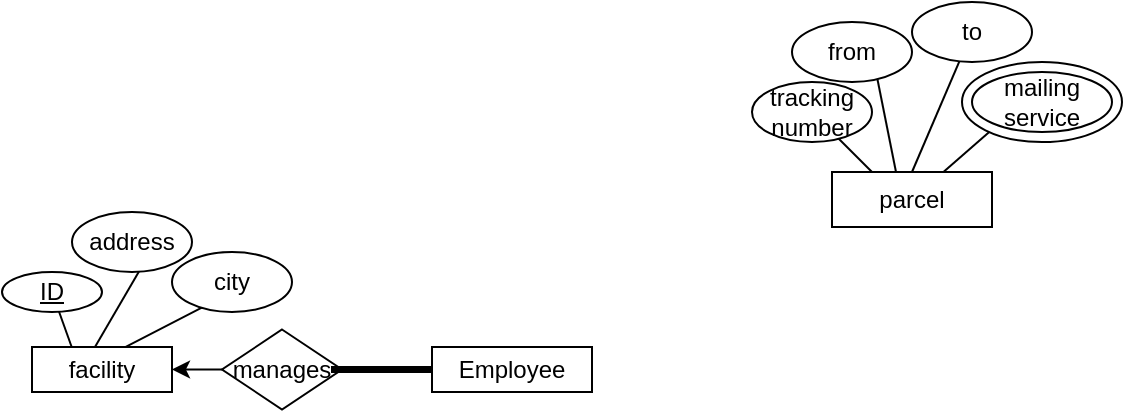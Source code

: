 <mxfile version="22.1.21" type="github">
  <diagram id="R2lEEEUBdFMjLlhIrx00" name="Page-1">
    <mxGraphModel dx="664" dy="1923" grid="1" gridSize="10" guides="1" tooltips="1" connect="1" arrows="1" fold="1" page="1" pageScale="1" pageWidth="850" pageHeight="1100" math="0" shadow="0" extFonts="Permanent Marker^https://fonts.googleapis.com/css?family=Permanent+Marker">
      <root>
        <mxCell id="0" />
        <mxCell id="1" parent="0" />
        <mxCell id="YEW_lpGFMfUZtuyLqXXi-4" style="rounded=0;orthogonalLoop=1;jettySize=auto;html=1;elbow=vertical;exitX=0.286;exitY=0.022;exitDx=0;exitDy=0;exitPerimeter=0;" parent="1" source="YEW_lpGFMfUZtuyLqXXi-46" edge="1">
          <mxGeometry relative="1" as="geometry">
            <mxPoint x="30" y="-790" as="targetPoint" />
            <mxPoint x="73" y="-762" as="sourcePoint" />
          </mxGeometry>
        </mxCell>
        <mxCell id="YEW_lpGFMfUZtuyLqXXi-7" style="edgeStyle=none;rounded=0;orthogonalLoop=1;jettySize=auto;html=1;exitX=0.75;exitY=0;exitDx=0;exitDy=0;" parent="1" edge="1">
          <mxGeometry relative="1" as="geometry">
            <mxPoint x="290" y="-870" as="sourcePoint" />
            <mxPoint x="290" y="-870" as="targetPoint" />
          </mxGeometry>
        </mxCell>
        <mxCell id="YEW_lpGFMfUZtuyLqXXi-17" style="edgeStyle=none;rounded=0;orthogonalLoop=1;jettySize=auto;html=1;exitX=0.429;exitY=0.111;exitDx=0;exitDy=0;exitPerimeter=0;" parent="1" source="YEW_lpGFMfUZtuyLqXXi-46" edge="1">
          <mxGeometry relative="1" as="geometry">
            <mxPoint x="85" y="-820" as="targetPoint" />
            <mxPoint x="90" y="-762.5" as="sourcePoint" />
          </mxGeometry>
        </mxCell>
        <mxCell id="YEW_lpGFMfUZtuyLqXXi-18" style="edgeStyle=none;rounded=0;orthogonalLoop=1;jettySize=auto;html=1;exitX=0.635;exitY=0.051;exitDx=0;exitDy=0;exitPerimeter=0;" parent="1" source="YEW_lpGFMfUZtuyLqXXi-46" edge="1">
          <mxGeometry relative="1" as="geometry">
            <mxPoint x="120" y="-790" as="targetPoint" />
            <mxPoint x="107.5" y="-762.5" as="sourcePoint" />
          </mxGeometry>
        </mxCell>
        <mxCell id="YEW_lpGFMfUZtuyLqXXi-9" style="edgeStyle=none;rounded=0;orthogonalLoop=1;jettySize=auto;html=1;exitX=0.5;exitY=0;exitDx=0;exitDy=0;" parent="1" edge="1">
          <mxGeometry relative="1" as="geometry">
            <mxPoint x="260" y="-870" as="sourcePoint" />
            <mxPoint x="260" y="-870" as="targetPoint" />
          </mxGeometry>
        </mxCell>
        <mxCell id="YEW_lpGFMfUZtuyLqXXi-10" value="&lt;u&gt;ID&lt;/u&gt;" style="ellipse;whiteSpace=wrap;html=1;" parent="1" vertex="1">
          <mxGeometry x="5" y="-800" width="50" height="20" as="geometry" />
        </mxCell>
        <mxCell id="YEW_lpGFMfUZtuyLqXXi-15" style="edgeStyle=none;rounded=0;orthogonalLoop=1;jettySize=auto;html=1;entryX=1;entryY=0.5;entryDx=0;entryDy=0;" parent="1" source="YEW_lpGFMfUZtuyLqXXi-10" target="YEW_lpGFMfUZtuyLqXXi-10" edge="1">
          <mxGeometry relative="1" as="geometry" />
        </mxCell>
        <mxCell id="YEW_lpGFMfUZtuyLqXXi-19" value="city" style="ellipse;whiteSpace=wrap;html=1;" parent="1" vertex="1">
          <mxGeometry x="90" y="-810" width="60" height="30" as="geometry" />
        </mxCell>
        <mxCell id="YEW_lpGFMfUZtuyLqXXi-20" value="address" style="ellipse;whiteSpace=wrap;html=1;" parent="1" vertex="1">
          <mxGeometry x="40" y="-830" width="60" height="30" as="geometry" />
        </mxCell>
        <mxCell id="YEW_lpGFMfUZtuyLqXXi-30" style="edgeStyle=none;rounded=0;orthogonalLoop=1;jettySize=auto;html=1;exitX=0.5;exitY=0;exitDx=0;exitDy=0;" parent="1" source="YEW_lpGFMfUZtuyLqXXi-25" target="YEW_lpGFMfUZtuyLqXXi-25" edge="1">
          <mxGeometry relative="1" as="geometry" />
        </mxCell>
        <mxCell id="YEW_lpGFMfUZtuyLqXXi-31" value="Employee" style="whiteSpace=wrap;html=1;" parent="1" vertex="1">
          <mxGeometry x="220" y="-762.5" width="80" height="22.5" as="geometry" />
        </mxCell>
        <mxCell id="YEW_lpGFMfUZtuyLqXXi-45" style="edgeStyle=none;rounded=0;orthogonalLoop=1;jettySize=auto;html=1;exitX=0;exitY=0.5;exitDx=0;exitDy=0;entryX=1;entryY=0.5;entryDx=0;entryDy=0;" parent="1" source="YEW_lpGFMfUZtuyLqXXi-23" target="YEW_lpGFMfUZtuyLqXXi-46" edge="1">
          <mxGeometry relative="1" as="geometry">
            <mxPoint x="140" y="-751" as="targetPoint" />
          </mxGeometry>
        </mxCell>
        <mxCell id="YEW_lpGFMfUZtuyLqXXi-23" value="manages" style="rhombus;whiteSpace=wrap;html=1;" parent="1" vertex="1">
          <mxGeometry x="115" y="-771.25" width="60" height="40" as="geometry" />
        </mxCell>
        <mxCell id="YEW_lpGFMfUZtuyLqXXi-46" value="facility" style="whiteSpace=wrap;html=1;" parent="1" vertex="1">
          <mxGeometry x="20" y="-762.5" width="70" height="22.5" as="geometry" />
        </mxCell>
        <mxCell id="YEW_lpGFMfUZtuyLqXXi-50" style="edgeStyle=none;rounded=0;orthogonalLoop=1;jettySize=auto;html=1;" parent="1" source="YEW_lpGFMfUZtuyLqXXi-47" edge="1">
          <mxGeometry relative="1" as="geometry">
            <mxPoint x="510" y="-880" as="targetPoint" />
          </mxGeometry>
        </mxCell>
        <mxCell id="FE9auvhifzYaeZrekB-4-1" style="edgeStyle=none;rounded=0;orthogonalLoop=1;jettySize=auto;html=1;exitX=0.25;exitY=0;exitDx=0;exitDy=0;" edge="1" parent="1" source="YEW_lpGFMfUZtuyLqXXi-47">
          <mxGeometry relative="1" as="geometry">
            <mxPoint x="410" y="-880" as="targetPoint" />
          </mxGeometry>
        </mxCell>
        <mxCell id="FE9auvhifzYaeZrekB-4-6" style="edgeStyle=none;rounded=0;orthogonalLoop=1;jettySize=auto;html=1;exitX=0.4;exitY=0;exitDx=0;exitDy=0;exitPerimeter=0;" edge="1" parent="1" source="YEW_lpGFMfUZtuyLqXXi-47">
          <mxGeometry relative="1" as="geometry">
            <mxPoint x="440" y="-910" as="targetPoint" />
            <mxPoint x="450" y="-860" as="sourcePoint" />
          </mxGeometry>
        </mxCell>
        <mxCell id="FE9auvhifzYaeZrekB-4-7" style="edgeStyle=none;rounded=0;orthogonalLoop=1;jettySize=auto;html=1;exitX=0.5;exitY=0;exitDx=0;exitDy=0;" edge="1" parent="1" source="YEW_lpGFMfUZtuyLqXXi-47">
          <mxGeometry relative="1" as="geometry">
            <mxPoint x="490" y="-920" as="targetPoint" />
          </mxGeometry>
        </mxCell>
        <mxCell id="YEW_lpGFMfUZtuyLqXXi-47" value="parcel" style="whiteSpace=wrap;html=1;" parent="1" vertex="1">
          <mxGeometry x="420" y="-850" width="80" height="27.5" as="geometry" />
        </mxCell>
        <mxCell id="YEW_lpGFMfUZtuyLqXXi-52" value="" style="ellipse;whiteSpace=wrap;html=1;" parent="1" vertex="1">
          <mxGeometry x="485" y="-905" width="80" height="40" as="geometry" />
        </mxCell>
        <mxCell id="YEW_lpGFMfUZtuyLqXXi-53" value="mailing service" style="ellipse;whiteSpace=wrap;html=1;" parent="1" vertex="1">
          <mxGeometry x="490" y="-900" width="70" height="30" as="geometry" />
        </mxCell>
        <mxCell id="FE9auvhifzYaeZrekB-4-3" value="to" style="ellipse;whiteSpace=wrap;html=1;" vertex="1" parent="1">
          <mxGeometry x="460" y="-935" width="60" height="30" as="geometry" />
        </mxCell>
        <mxCell id="FE9auvhifzYaeZrekB-4-4" value="from" style="ellipse;whiteSpace=wrap;html=1;" vertex="1" parent="1">
          <mxGeometry x="400" y="-925" width="60" height="30" as="geometry" />
        </mxCell>
        <mxCell id="FE9auvhifzYaeZrekB-4-5" value="tracking number" style="ellipse;whiteSpace=wrap;html=1;" vertex="1" parent="1">
          <mxGeometry x="380" y="-895" width="60" height="30" as="geometry" />
        </mxCell>
        <mxCell id="YEW_lpGFMfUZtuyLqXXi-25" value="" style="whiteSpace=fill;html=1;fillColor=#000000;strokeColor=#000000;" parent="1" vertex="1">
          <mxGeometry x="170" y="-752.5" width="50" height="2.5" as="geometry" />
        </mxCell>
      </root>
    </mxGraphModel>
  </diagram>
</mxfile>

